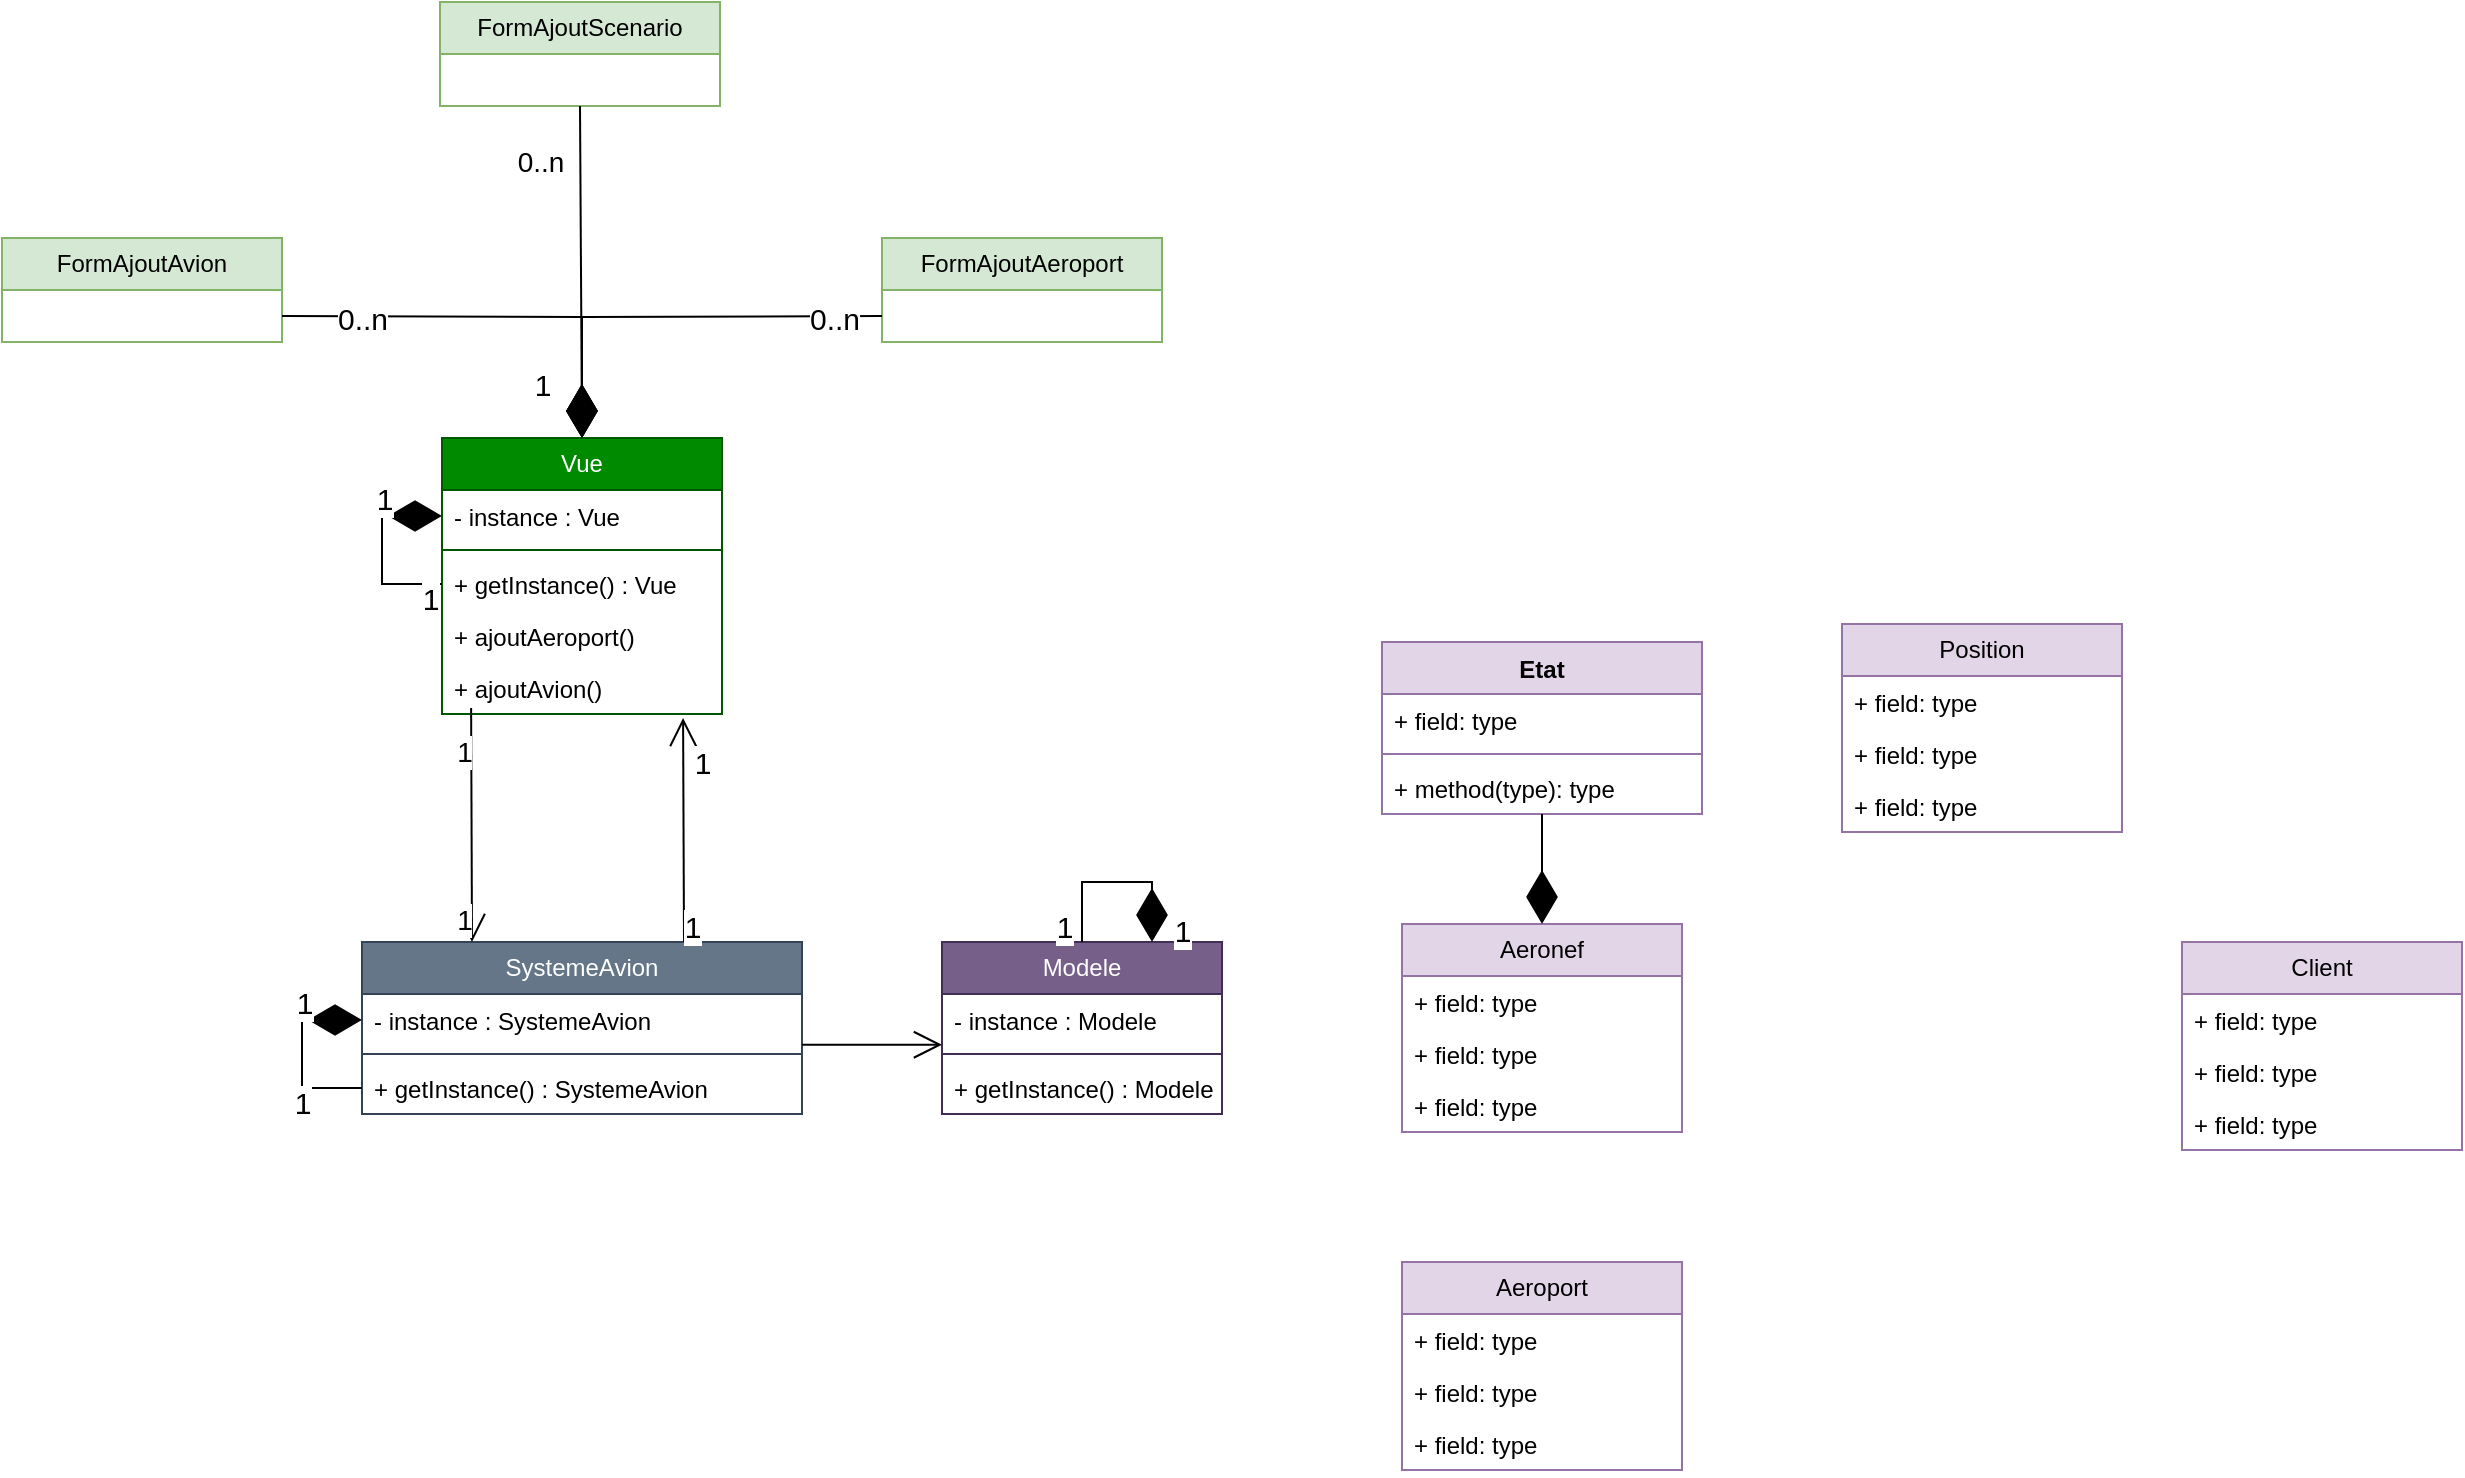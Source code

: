 <mxfile version="26.2.9">
  <diagram name="Page-1" id="G4jUNvh0E0kJYvAfDZpT">
    <mxGraphModel dx="1245" dy="1813" grid="1" gridSize="10" guides="1" tooltips="1" connect="1" arrows="1" fold="1" page="1" pageScale="1" pageWidth="850" pageHeight="1100" math="0" shadow="0">
      <root>
        <mxCell id="0" />
        <mxCell id="1" parent="0" />
        <mxCell id="WXTV3Mn7f3rtUq6KaUBK-5" value="SystemeAvion" style="swimlane;fontStyle=0;childLayout=stackLayout;horizontal=1;startSize=26;fillColor=#647687;horizontalStack=0;resizeParent=1;resizeParentMax=0;resizeLast=0;collapsible=1;marginBottom=0;whiteSpace=wrap;html=1;strokeColor=#314354;fontColor=#ffffff;" vertex="1" parent="1">
          <mxGeometry x="260" y="150" width="220" height="86" as="geometry" />
        </mxCell>
        <mxCell id="WXTV3Mn7f3rtUq6KaUBK-6" value="- instance : SystemeAvion" style="text;strokeColor=none;fillColor=none;align=left;verticalAlign=top;spacingLeft=4;spacingRight=4;overflow=hidden;rotatable=0;points=[[0,0.5],[1,0.5]];portConstraint=eastwest;whiteSpace=wrap;html=1;" vertex="1" parent="WXTV3Mn7f3rtUq6KaUBK-5">
          <mxGeometry y="26" width="220" height="26" as="geometry" />
        </mxCell>
        <mxCell id="WXTV3Mn7f3rtUq6KaUBK-9" value="" style="line;strokeWidth=1;fillColor=none;align=left;verticalAlign=middle;spacingTop=-1;spacingLeft=3;spacingRight=3;rotatable=0;labelPosition=right;points=[];portConstraint=eastwest;strokeColor=inherit;" vertex="1" parent="WXTV3Mn7f3rtUq6KaUBK-5">
          <mxGeometry y="52" width="220" height="8" as="geometry" />
        </mxCell>
        <mxCell id="WXTV3Mn7f3rtUq6KaUBK-10" value="+ getInstance() : SystemeAvion" style="text;strokeColor=none;fillColor=none;align=left;verticalAlign=top;spacingLeft=4;spacingRight=4;overflow=hidden;rotatable=0;points=[[0,0.5],[1,0.5]];portConstraint=eastwest;whiteSpace=wrap;html=1;" vertex="1" parent="WXTV3Mn7f3rtUq6KaUBK-5">
          <mxGeometry y="60" width="220" height="26" as="geometry" />
        </mxCell>
        <mxCell id="WXTV3Mn7f3rtUq6KaUBK-11" value="" style="endArrow=diamondThin;endFill=1;endSize=24;html=1;rounded=0;exitX=0;exitY=0.5;exitDx=0;exitDy=0;edgeStyle=orthogonalEdgeStyle;entryX=0;entryY=0.5;entryDx=0;entryDy=0;" edge="1" parent="WXTV3Mn7f3rtUq6KaUBK-5" source="WXTV3Mn7f3rtUq6KaUBK-10" target="WXTV3Mn7f3rtUq6KaUBK-6">
          <mxGeometry width="160" relative="1" as="geometry">
            <mxPoint x="-180" y="30" as="sourcePoint" />
            <mxPoint x="-70" y="40" as="targetPoint" />
            <Array as="points">
              <mxPoint x="-30" y="73" />
              <mxPoint x="-30" y="39" />
            </Array>
          </mxGeometry>
        </mxCell>
        <mxCell id="WXTV3Mn7f3rtUq6KaUBK-14" value="1" style="edgeLabel;html=1;align=center;verticalAlign=middle;resizable=0;points=[];fontSize=15;" vertex="1" connectable="0" parent="WXTV3Mn7f3rtUq6KaUBK-11">
          <mxGeometry x="-0.617" y="-3" relative="1" as="geometry">
            <mxPoint x="-12" y="10" as="offset" />
          </mxGeometry>
        </mxCell>
        <mxCell id="WXTV3Mn7f3rtUq6KaUBK-15" value="1" style="edgeLabel;html=1;align=center;verticalAlign=middle;resizable=0;points=[];fontSize=15;" vertex="1" connectable="0" parent="WXTV3Mn7f3rtUq6KaUBK-11">
          <mxGeometry x="0.564" y="2" relative="1" as="geometry">
            <mxPoint x="-9" y="-7" as="offset" />
          </mxGeometry>
        </mxCell>
        <mxCell id="WXTV3Mn7f3rtUq6KaUBK-16" value="Vue" style="swimlane;fontStyle=0;childLayout=stackLayout;horizontal=1;startSize=26;fillColor=#008a00;horizontalStack=0;resizeParent=1;resizeParentMax=0;resizeLast=0;collapsible=1;marginBottom=0;whiteSpace=wrap;html=1;strokeColor=#005700;fontColor=#ffffff;" vertex="1" parent="1">
          <mxGeometry x="300" y="-102" width="140" height="138" as="geometry" />
        </mxCell>
        <mxCell id="WXTV3Mn7f3rtUq6KaUBK-17" value="- instance : Vue" style="text;strokeColor=none;fillColor=none;align=left;verticalAlign=top;spacingLeft=4;spacingRight=4;overflow=hidden;rotatable=0;points=[[0,0.5],[1,0.5]];portConstraint=eastwest;whiteSpace=wrap;html=1;" vertex="1" parent="WXTV3Mn7f3rtUq6KaUBK-16">
          <mxGeometry y="26" width="140" height="26" as="geometry" />
        </mxCell>
        <mxCell id="WXTV3Mn7f3rtUq6KaUBK-20" value="" style="line;strokeWidth=1;fillColor=none;align=left;verticalAlign=middle;spacingTop=-1;spacingLeft=3;spacingRight=3;rotatable=0;labelPosition=right;points=[];portConstraint=eastwest;strokeColor=inherit;" vertex="1" parent="WXTV3Mn7f3rtUq6KaUBK-16">
          <mxGeometry y="52" width="140" height="8" as="geometry" />
        </mxCell>
        <mxCell id="WXTV3Mn7f3rtUq6KaUBK-18" value="+ getInstance() : Vue" style="text;strokeColor=none;fillColor=none;align=left;verticalAlign=top;spacingLeft=4;spacingRight=4;overflow=hidden;rotatable=0;points=[[0,0.5],[1,0.5]];portConstraint=eastwest;whiteSpace=wrap;html=1;" vertex="1" parent="WXTV3Mn7f3rtUq6KaUBK-16">
          <mxGeometry y="60" width="140" height="26" as="geometry" />
        </mxCell>
        <mxCell id="WXTV3Mn7f3rtUq6KaUBK-24" value="" style="endArrow=diamondThin;endFill=1;endSize=24;html=1;rounded=0;exitX=0;exitY=0.5;exitDx=0;exitDy=0;edgeStyle=orthogonalEdgeStyle;entryX=0;entryY=0.5;entryDx=0;entryDy=0;" edge="1" parent="WXTV3Mn7f3rtUq6KaUBK-16" source="WXTV3Mn7f3rtUq6KaUBK-18" target="WXTV3Mn7f3rtUq6KaUBK-17">
          <mxGeometry width="160" relative="1" as="geometry">
            <mxPoint y="74" as="sourcePoint" />
            <mxPoint y="40" as="targetPoint" />
            <Array as="points">
              <mxPoint x="-30" y="73" />
              <mxPoint x="-30" y="39" />
            </Array>
          </mxGeometry>
        </mxCell>
        <mxCell id="WXTV3Mn7f3rtUq6KaUBK-25" value="1" style="edgeLabel;html=1;align=center;verticalAlign=middle;resizable=0;points=[];fontSize=15;" vertex="1" connectable="0" parent="WXTV3Mn7f3rtUq6KaUBK-24">
          <mxGeometry x="-0.617" y="-3" relative="1" as="geometry">
            <mxPoint x="12" y="10" as="offset" />
          </mxGeometry>
        </mxCell>
        <mxCell id="WXTV3Mn7f3rtUq6KaUBK-26" value="1" style="edgeLabel;html=1;align=center;verticalAlign=middle;resizable=0;points=[];fontSize=15;" vertex="1" connectable="0" parent="WXTV3Mn7f3rtUq6KaUBK-24">
          <mxGeometry x="0.564" y="2" relative="1" as="geometry">
            <mxPoint x="-9" y="-7" as="offset" />
          </mxGeometry>
        </mxCell>
        <mxCell id="WXTV3Mn7f3rtUq6KaUBK-73" value="+ ajoutAeroport()" style="text;strokeColor=none;fillColor=none;align=left;verticalAlign=top;spacingLeft=4;spacingRight=4;overflow=hidden;rotatable=0;points=[[0,0.5],[1,0.5]];portConstraint=eastwest;whiteSpace=wrap;html=1;" vertex="1" parent="WXTV3Mn7f3rtUq6KaUBK-16">
          <mxGeometry y="86" width="140" height="26" as="geometry" />
        </mxCell>
        <mxCell id="WXTV3Mn7f3rtUq6KaUBK-74" value="+ ajoutAvion()" style="text;strokeColor=none;fillColor=none;align=left;verticalAlign=top;spacingLeft=4;spacingRight=4;overflow=hidden;rotatable=0;points=[[0,0.5],[1,0.5]];portConstraint=eastwest;whiteSpace=wrap;html=1;" vertex="1" parent="WXTV3Mn7f3rtUq6KaUBK-16">
          <mxGeometry y="112" width="140" height="26" as="geometry" />
        </mxCell>
        <mxCell id="WXTV3Mn7f3rtUq6KaUBK-21" value="" style="endArrow=open;endFill=1;endSize=12;html=1;rounded=0;entryX=0.25;entryY=0;entryDx=0;entryDy=0;exitX=0.104;exitY=0.885;exitDx=0;exitDy=0;exitPerimeter=0;" edge="1" parent="1" source="WXTV3Mn7f3rtUq6KaUBK-74" target="WXTV3Mn7f3rtUq6KaUBK-5">
          <mxGeometry width="160" relative="1" as="geometry">
            <mxPoint x="315" y="110" as="sourcePoint" />
            <mxPoint x="290" y="70" as="targetPoint" />
          </mxGeometry>
        </mxCell>
        <mxCell id="WXTV3Mn7f3rtUq6KaUBK-77" value="1" style="edgeLabel;html=1;align=center;verticalAlign=middle;resizable=0;points=[];fontSize=14;" vertex="1" connectable="0" parent="WXTV3Mn7f3rtUq6KaUBK-21">
          <mxGeometry x="-0.432" y="-4" relative="1" as="geometry">
            <mxPoint y="-11" as="offset" />
          </mxGeometry>
        </mxCell>
        <mxCell id="WXTV3Mn7f3rtUq6KaUBK-78" value="1" style="edgeLabel;html=1;align=center;verticalAlign=middle;resizable=0;points=[];fontSize=14;" vertex="1" connectable="0" parent="WXTV3Mn7f3rtUq6KaUBK-21">
          <mxGeometry x="0.316" y="-4" relative="1" as="geometry">
            <mxPoint y="29" as="offset" />
          </mxGeometry>
        </mxCell>
        <mxCell id="WXTV3Mn7f3rtUq6KaUBK-23" value="" style="endArrow=open;endFill=1;endSize=12;html=1;rounded=0;entryX=0.861;entryY=1.077;entryDx=0;entryDy=0;entryPerimeter=0;" edge="1" parent="1" target="WXTV3Mn7f3rtUq6KaUBK-74">
          <mxGeometry width="160" relative="1" as="geometry">
            <mxPoint x="421" y="150" as="sourcePoint" />
            <mxPoint x="426" y="110" as="targetPoint" />
          </mxGeometry>
        </mxCell>
        <mxCell id="WXTV3Mn7f3rtUq6KaUBK-75" value="1" style="edgeLabel;html=1;align=center;verticalAlign=middle;resizable=0;points=[];fontSize=15;" vertex="1" connectable="0" parent="WXTV3Mn7f3rtUq6KaUBK-23">
          <mxGeometry x="-0.487" y="1" relative="1" as="geometry">
            <mxPoint x="5" y="20" as="offset" />
          </mxGeometry>
        </mxCell>
        <mxCell id="WXTV3Mn7f3rtUq6KaUBK-76" value="1" style="edgeLabel;html=1;align=center;verticalAlign=middle;resizable=0;points=[];fontSize=15;" vertex="1" connectable="0" parent="WXTV3Mn7f3rtUq6KaUBK-23">
          <mxGeometry x="0.518" y="-1" relative="1" as="geometry">
            <mxPoint x="8" y="-5" as="offset" />
          </mxGeometry>
        </mxCell>
        <mxCell id="WXTV3Mn7f3rtUq6KaUBK-27" value="Modele" style="swimlane;fontStyle=0;childLayout=stackLayout;horizontal=1;startSize=26;fillColor=#76608a;horizontalStack=0;resizeParent=1;resizeParentMax=0;resizeLast=0;collapsible=1;marginBottom=0;whiteSpace=wrap;html=1;strokeColor=#432D57;fontColor=#ffffff;" vertex="1" parent="1">
          <mxGeometry x="550" y="150" width="140" height="86" as="geometry" />
        </mxCell>
        <mxCell id="WXTV3Mn7f3rtUq6KaUBK-28" value="- instance : Modele" style="text;strokeColor=none;fillColor=none;align=left;verticalAlign=top;spacingLeft=4;spacingRight=4;overflow=hidden;rotatable=0;points=[[0,0.5],[1,0.5]];portConstraint=eastwest;whiteSpace=wrap;html=1;" vertex="1" parent="WXTV3Mn7f3rtUq6KaUBK-27">
          <mxGeometry y="26" width="140" height="26" as="geometry" />
        </mxCell>
        <mxCell id="WXTV3Mn7f3rtUq6KaUBK-29" value="" style="line;strokeWidth=1;fillColor=none;align=left;verticalAlign=middle;spacingTop=-1;spacingLeft=3;spacingRight=3;rotatable=0;labelPosition=right;points=[];portConstraint=eastwest;strokeColor=inherit;" vertex="1" parent="WXTV3Mn7f3rtUq6KaUBK-27">
          <mxGeometry y="52" width="140" height="8" as="geometry" />
        </mxCell>
        <mxCell id="WXTV3Mn7f3rtUq6KaUBK-30" value="+ getInstance() : Modele" style="text;strokeColor=none;fillColor=none;align=left;verticalAlign=top;spacingLeft=4;spacingRight=4;overflow=hidden;rotatable=0;points=[[0,0.5],[1,0.5]];portConstraint=eastwest;whiteSpace=wrap;html=1;" vertex="1" parent="WXTV3Mn7f3rtUq6KaUBK-27">
          <mxGeometry y="60" width="140" height="26" as="geometry" />
        </mxCell>
        <mxCell id="WXTV3Mn7f3rtUq6KaUBK-31" value="" style="endArrow=diamondThin;endFill=1;endSize=24;html=1;rounded=0;exitX=0.5;exitY=0;exitDx=0;exitDy=0;edgeStyle=orthogonalEdgeStyle;entryX=0.75;entryY=0;entryDx=0;entryDy=0;" edge="1" parent="1" source="WXTV3Mn7f3rtUq6KaUBK-27" target="WXTV3Mn7f3rtUq6KaUBK-27">
          <mxGeometry width="160" relative="1" as="geometry">
            <mxPoint x="630" y="114" as="sourcePoint" />
            <mxPoint x="630" y="80" as="targetPoint" />
            <Array as="points">
              <mxPoint x="620" y="120" />
              <mxPoint x="655" y="120" />
            </Array>
          </mxGeometry>
        </mxCell>
        <mxCell id="WXTV3Mn7f3rtUq6KaUBK-32" value="1" style="edgeLabel;html=1;align=center;verticalAlign=middle;resizable=0;points=[];fontSize=15;" vertex="1" connectable="0" parent="WXTV3Mn7f3rtUq6KaUBK-31">
          <mxGeometry x="-0.617" y="-3" relative="1" as="geometry">
            <mxPoint x="-12" y="10" as="offset" />
          </mxGeometry>
        </mxCell>
        <mxCell id="WXTV3Mn7f3rtUq6KaUBK-33" value="1" style="edgeLabel;html=1;align=center;verticalAlign=middle;resizable=0;points=[];fontSize=15;" vertex="1" connectable="0" parent="WXTV3Mn7f3rtUq6KaUBK-31">
          <mxGeometry x="0.564" y="2" relative="1" as="geometry">
            <mxPoint x="13" y="14" as="offset" />
          </mxGeometry>
        </mxCell>
        <mxCell id="WXTV3Mn7f3rtUq6KaUBK-34" value="" style="endArrow=open;endFill=1;endSize=12;html=1;rounded=0;entryX=0;entryY=0.5;entryDx=0;entryDy=0;exitX=1;exitY=0.5;exitDx=0;exitDy=0;" edge="1" parent="1">
          <mxGeometry width="160" relative="1" as="geometry">
            <mxPoint x="480" y="201.37" as="sourcePoint" />
            <mxPoint x="550" y="201.37" as="targetPoint" />
          </mxGeometry>
        </mxCell>
        <mxCell id="WXTV3Mn7f3rtUq6KaUBK-37" value="Aeronef" style="swimlane;fontStyle=0;childLayout=stackLayout;horizontal=1;startSize=26;fillColor=#e1d5e7;horizontalStack=0;resizeParent=1;resizeParentMax=0;resizeLast=0;collapsible=1;marginBottom=0;whiteSpace=wrap;html=1;strokeColor=#9673a6;" vertex="1" parent="1">
          <mxGeometry x="780" y="141" width="140" height="104" as="geometry" />
        </mxCell>
        <mxCell id="WXTV3Mn7f3rtUq6KaUBK-38" value="+ field: type" style="text;strokeColor=none;fillColor=none;align=left;verticalAlign=top;spacingLeft=4;spacingRight=4;overflow=hidden;rotatable=0;points=[[0,0.5],[1,0.5]];portConstraint=eastwest;whiteSpace=wrap;html=1;" vertex="1" parent="WXTV3Mn7f3rtUq6KaUBK-37">
          <mxGeometry y="26" width="140" height="26" as="geometry" />
        </mxCell>
        <mxCell id="WXTV3Mn7f3rtUq6KaUBK-39" value="+ field: type" style="text;strokeColor=none;fillColor=none;align=left;verticalAlign=top;spacingLeft=4;spacingRight=4;overflow=hidden;rotatable=0;points=[[0,0.5],[1,0.5]];portConstraint=eastwest;whiteSpace=wrap;html=1;" vertex="1" parent="WXTV3Mn7f3rtUq6KaUBK-37">
          <mxGeometry y="52" width="140" height="26" as="geometry" />
        </mxCell>
        <mxCell id="WXTV3Mn7f3rtUq6KaUBK-40" value="+ field: type" style="text;strokeColor=none;fillColor=none;align=left;verticalAlign=top;spacingLeft=4;spacingRight=4;overflow=hidden;rotatable=0;points=[[0,0.5],[1,0.5]];portConstraint=eastwest;whiteSpace=wrap;html=1;" vertex="1" parent="WXTV3Mn7f3rtUq6KaUBK-37">
          <mxGeometry y="78" width="140" height="26" as="geometry" />
        </mxCell>
        <mxCell id="WXTV3Mn7f3rtUq6KaUBK-41" value="Etat" style="swimlane;fontStyle=1;align=center;verticalAlign=top;childLayout=stackLayout;horizontal=1;startSize=26;horizontalStack=0;resizeParent=1;resizeParentMax=0;resizeLast=0;collapsible=1;marginBottom=0;whiteSpace=wrap;html=1;fillColor=#e1d5e7;strokeColor=#9673a6;" vertex="1" parent="1">
          <mxGeometry x="770" width="160" height="86" as="geometry" />
        </mxCell>
        <mxCell id="WXTV3Mn7f3rtUq6KaUBK-42" value="+ field: type" style="text;strokeColor=none;fillColor=none;align=left;verticalAlign=top;spacingLeft=4;spacingRight=4;overflow=hidden;rotatable=0;points=[[0,0.5],[1,0.5]];portConstraint=eastwest;whiteSpace=wrap;html=1;" vertex="1" parent="WXTV3Mn7f3rtUq6KaUBK-41">
          <mxGeometry y="26" width="160" height="26" as="geometry" />
        </mxCell>
        <mxCell id="WXTV3Mn7f3rtUq6KaUBK-43" value="" style="line;strokeWidth=1;fillColor=none;align=left;verticalAlign=middle;spacingTop=-1;spacingLeft=3;spacingRight=3;rotatable=0;labelPosition=right;points=[];portConstraint=eastwest;strokeColor=inherit;" vertex="1" parent="WXTV3Mn7f3rtUq6KaUBK-41">
          <mxGeometry y="52" width="160" height="8" as="geometry" />
        </mxCell>
        <mxCell id="WXTV3Mn7f3rtUq6KaUBK-44" value="+ method(type): type" style="text;strokeColor=none;fillColor=none;align=left;verticalAlign=top;spacingLeft=4;spacingRight=4;overflow=hidden;rotatable=0;points=[[0,0.5],[1,0.5]];portConstraint=eastwest;whiteSpace=wrap;html=1;" vertex="1" parent="WXTV3Mn7f3rtUq6KaUBK-41">
          <mxGeometry y="60" width="160" height="26" as="geometry" />
        </mxCell>
        <mxCell id="WXTV3Mn7f3rtUq6KaUBK-45" value="" style="endArrow=diamondThin;endFill=1;endSize=24;html=1;rounded=0;entryX=0.5;entryY=0;entryDx=0;entryDy=0;" edge="1" parent="1" source="WXTV3Mn7f3rtUq6KaUBK-44" target="WXTV3Mn7f3rtUq6KaUBK-37">
          <mxGeometry width="160" relative="1" as="geometry">
            <mxPoint x="610" y="300" as="sourcePoint" />
            <mxPoint x="770" y="300" as="targetPoint" />
          </mxGeometry>
        </mxCell>
        <mxCell id="WXTV3Mn7f3rtUq6KaUBK-46" value="Client" style="swimlane;fontStyle=0;childLayout=stackLayout;horizontal=1;startSize=26;fillColor=#e1d5e7;horizontalStack=0;resizeParent=1;resizeParentMax=0;resizeLast=0;collapsible=1;marginBottom=0;whiteSpace=wrap;html=1;strokeColor=#9673a6;" vertex="1" parent="1">
          <mxGeometry x="1170" y="150" width="140" height="104" as="geometry" />
        </mxCell>
        <mxCell id="WXTV3Mn7f3rtUq6KaUBK-47" value="+ field: type" style="text;strokeColor=none;fillColor=none;align=left;verticalAlign=top;spacingLeft=4;spacingRight=4;overflow=hidden;rotatable=0;points=[[0,0.5],[1,0.5]];portConstraint=eastwest;whiteSpace=wrap;html=1;" vertex="1" parent="WXTV3Mn7f3rtUq6KaUBK-46">
          <mxGeometry y="26" width="140" height="26" as="geometry" />
        </mxCell>
        <mxCell id="WXTV3Mn7f3rtUq6KaUBK-48" value="+ field: type" style="text;strokeColor=none;fillColor=none;align=left;verticalAlign=top;spacingLeft=4;spacingRight=4;overflow=hidden;rotatable=0;points=[[0,0.5],[1,0.5]];portConstraint=eastwest;whiteSpace=wrap;html=1;" vertex="1" parent="WXTV3Mn7f3rtUq6KaUBK-46">
          <mxGeometry y="52" width="140" height="26" as="geometry" />
        </mxCell>
        <mxCell id="WXTV3Mn7f3rtUq6KaUBK-49" value="+ field: type" style="text;strokeColor=none;fillColor=none;align=left;verticalAlign=top;spacingLeft=4;spacingRight=4;overflow=hidden;rotatable=0;points=[[0,0.5],[1,0.5]];portConstraint=eastwest;whiteSpace=wrap;html=1;" vertex="1" parent="WXTV3Mn7f3rtUq6KaUBK-46">
          <mxGeometry y="78" width="140" height="26" as="geometry" />
        </mxCell>
        <mxCell id="WXTV3Mn7f3rtUq6KaUBK-50" value="Aeroport" style="swimlane;fontStyle=0;childLayout=stackLayout;horizontal=1;startSize=26;fillColor=#e1d5e7;horizontalStack=0;resizeParent=1;resizeParentMax=0;resizeLast=0;collapsible=1;marginBottom=0;whiteSpace=wrap;html=1;strokeColor=#9673a6;" vertex="1" parent="1">
          <mxGeometry x="780" y="310" width="140" height="104" as="geometry" />
        </mxCell>
        <mxCell id="WXTV3Mn7f3rtUq6KaUBK-51" value="+ field: type" style="text;strokeColor=none;fillColor=none;align=left;verticalAlign=top;spacingLeft=4;spacingRight=4;overflow=hidden;rotatable=0;points=[[0,0.5],[1,0.5]];portConstraint=eastwest;whiteSpace=wrap;html=1;" vertex="1" parent="WXTV3Mn7f3rtUq6KaUBK-50">
          <mxGeometry y="26" width="140" height="26" as="geometry" />
        </mxCell>
        <mxCell id="WXTV3Mn7f3rtUq6KaUBK-52" value="+ field: type" style="text;strokeColor=none;fillColor=none;align=left;verticalAlign=top;spacingLeft=4;spacingRight=4;overflow=hidden;rotatable=0;points=[[0,0.5],[1,0.5]];portConstraint=eastwest;whiteSpace=wrap;html=1;" vertex="1" parent="WXTV3Mn7f3rtUq6KaUBK-50">
          <mxGeometry y="52" width="140" height="26" as="geometry" />
        </mxCell>
        <mxCell id="WXTV3Mn7f3rtUq6KaUBK-53" value="+ field: type" style="text;strokeColor=none;fillColor=none;align=left;verticalAlign=top;spacingLeft=4;spacingRight=4;overflow=hidden;rotatable=0;points=[[0,0.5],[1,0.5]];portConstraint=eastwest;whiteSpace=wrap;html=1;" vertex="1" parent="WXTV3Mn7f3rtUq6KaUBK-50">
          <mxGeometry y="78" width="140" height="26" as="geometry" />
        </mxCell>
        <mxCell id="WXTV3Mn7f3rtUq6KaUBK-54" value="Position" style="swimlane;fontStyle=0;childLayout=stackLayout;horizontal=1;startSize=26;fillColor=#e1d5e7;horizontalStack=0;resizeParent=1;resizeParentMax=0;resizeLast=0;collapsible=1;marginBottom=0;whiteSpace=wrap;html=1;strokeColor=#9673a6;" vertex="1" parent="1">
          <mxGeometry x="1000" y="-9" width="140" height="104" as="geometry" />
        </mxCell>
        <mxCell id="WXTV3Mn7f3rtUq6KaUBK-55" value="+ field: type" style="text;strokeColor=none;fillColor=none;align=left;verticalAlign=top;spacingLeft=4;spacingRight=4;overflow=hidden;rotatable=0;points=[[0,0.5],[1,0.5]];portConstraint=eastwest;whiteSpace=wrap;html=1;" vertex="1" parent="WXTV3Mn7f3rtUq6KaUBK-54">
          <mxGeometry y="26" width="140" height="26" as="geometry" />
        </mxCell>
        <mxCell id="WXTV3Mn7f3rtUq6KaUBK-56" value="+ field: type" style="text;strokeColor=none;fillColor=none;align=left;verticalAlign=top;spacingLeft=4;spacingRight=4;overflow=hidden;rotatable=0;points=[[0,0.5],[1,0.5]];portConstraint=eastwest;whiteSpace=wrap;html=1;" vertex="1" parent="WXTV3Mn7f3rtUq6KaUBK-54">
          <mxGeometry y="52" width="140" height="26" as="geometry" />
        </mxCell>
        <mxCell id="WXTV3Mn7f3rtUq6KaUBK-57" value="+ field: type" style="text;strokeColor=none;fillColor=none;align=left;verticalAlign=top;spacingLeft=4;spacingRight=4;overflow=hidden;rotatable=0;points=[[0,0.5],[1,0.5]];portConstraint=eastwest;whiteSpace=wrap;html=1;" vertex="1" parent="WXTV3Mn7f3rtUq6KaUBK-54">
          <mxGeometry y="78" width="140" height="26" as="geometry" />
        </mxCell>
        <mxCell id="WXTV3Mn7f3rtUq6KaUBK-58" value="FormAjoutScenario" style="swimlane;fontStyle=0;childLayout=stackLayout;horizontal=1;startSize=26;fillColor=#d5e8d4;horizontalStack=0;resizeParent=1;resizeParentMax=0;resizeLast=0;collapsible=1;marginBottom=0;whiteSpace=wrap;html=1;strokeColor=#82b366;" vertex="1" parent="1">
          <mxGeometry x="299" y="-320" width="140" height="52" as="geometry" />
        </mxCell>
        <mxCell id="WXTV3Mn7f3rtUq6KaUBK-62" value="FormAjoutAeroport" style="swimlane;fontStyle=0;childLayout=stackLayout;horizontal=1;startSize=26;fillColor=#d5e8d4;horizontalStack=0;resizeParent=1;resizeParentMax=0;resizeLast=0;collapsible=1;marginBottom=0;whiteSpace=wrap;html=1;strokeColor=#82b366;" vertex="1" parent="1">
          <mxGeometry x="520" y="-202" width="140" height="52" as="geometry" />
        </mxCell>
        <mxCell id="WXTV3Mn7f3rtUq6KaUBK-66" value="FormAjoutAvion" style="swimlane;fontStyle=0;childLayout=stackLayout;horizontal=1;startSize=26;fillColor=#d5e8d4;horizontalStack=0;resizeParent=1;resizeParentMax=0;resizeLast=0;collapsible=1;marginBottom=0;whiteSpace=wrap;html=1;strokeColor=#82b366;" vertex="1" parent="1">
          <mxGeometry x="80" y="-202" width="140" height="52" as="geometry" />
        </mxCell>
        <mxCell id="WXTV3Mn7f3rtUq6KaUBK-70" value="" style="endArrow=diamondThin;endFill=1;endSize=24;html=1;rounded=0;entryX=0.5;entryY=0;entryDx=0;entryDy=0;exitX=1;exitY=0.5;exitDx=0;exitDy=0;edgeStyle=orthogonalEdgeStyle;" edge="1" parent="1" target="WXTV3Mn7f3rtUq6KaUBK-16">
          <mxGeometry width="160" relative="1" as="geometry">
            <mxPoint x="220" y="-163.0" as="sourcePoint" />
            <mxPoint x="370" y="-152" as="targetPoint" />
          </mxGeometry>
        </mxCell>
        <mxCell id="WXTV3Mn7f3rtUq6KaUBK-82" value="0..n" style="edgeLabel;html=1;align=center;verticalAlign=middle;resizable=0;points=[];fontSize=15;" vertex="1" connectable="0" parent="WXTV3Mn7f3rtUq6KaUBK-70">
          <mxGeometry x="-0.192" y="3" relative="1" as="geometry">
            <mxPoint x="-45" y="3" as="offset" />
          </mxGeometry>
        </mxCell>
        <mxCell id="WXTV3Mn7f3rtUq6KaUBK-71" value="" style="endArrow=diamondThin;endFill=1;endSize=24;html=1;rounded=0;entryX=0.5;entryY=0;entryDx=0;entryDy=0;exitX=0;exitY=0.5;exitDx=0;exitDy=0;edgeStyle=orthogonalEdgeStyle;" edge="1" parent="1" target="WXTV3Mn7f3rtUq6KaUBK-16">
          <mxGeometry width="160" relative="1" as="geometry">
            <mxPoint x="520" y="-163.0" as="sourcePoint" />
            <mxPoint x="460" y="-182" as="targetPoint" />
          </mxGeometry>
        </mxCell>
        <mxCell id="WXTV3Mn7f3rtUq6KaUBK-81" value="0..n" style="edgeLabel;html=1;align=center;verticalAlign=middle;resizable=0;points=[];fontSize=15;" vertex="1" connectable="0" parent="WXTV3Mn7f3rtUq6KaUBK-71">
          <mxGeometry x="-0.768" y="1" relative="1" as="geometry">
            <mxPoint as="offset" />
          </mxGeometry>
        </mxCell>
        <mxCell id="WXTV3Mn7f3rtUq6KaUBK-72" value="" style="endArrow=diamondThin;endFill=1;endSize=24;html=1;rounded=0;entryX=0.5;entryY=0;entryDx=0;entryDy=0;exitX=0.5;exitY=1;exitDx=0;exitDy=0;" edge="1" parent="1" source="WXTV3Mn7f3rtUq6KaUBK-58" target="WXTV3Mn7f3rtUq6KaUBK-16">
          <mxGeometry width="160" relative="1" as="geometry">
            <mxPoint x="370.5" y="-216.988" as="sourcePoint" />
            <mxPoint x="420" y="-172" as="targetPoint" />
          </mxGeometry>
        </mxCell>
        <mxCell id="WXTV3Mn7f3rtUq6KaUBK-79" value="1" style="edgeLabel;html=1;align=center;verticalAlign=middle;resizable=0;points=[];fontSize=15;" vertex="1" connectable="0" parent="WXTV3Mn7f3rtUq6KaUBK-72">
          <mxGeometry x="0.687" y="1" relative="1" as="geometry">
            <mxPoint x="-21" y="-1" as="offset" />
          </mxGeometry>
        </mxCell>
        <mxCell id="WXTV3Mn7f3rtUq6KaUBK-80" value="0..n" style="edgeLabel;html=1;align=center;verticalAlign=middle;resizable=0;points=[];fontSize=14;" vertex="1" connectable="0" parent="WXTV3Mn7f3rtUq6KaUBK-72">
          <mxGeometry x="-0.531" y="3" relative="1" as="geometry">
            <mxPoint x="-23" y="-11" as="offset" />
          </mxGeometry>
        </mxCell>
      </root>
    </mxGraphModel>
  </diagram>
</mxfile>
